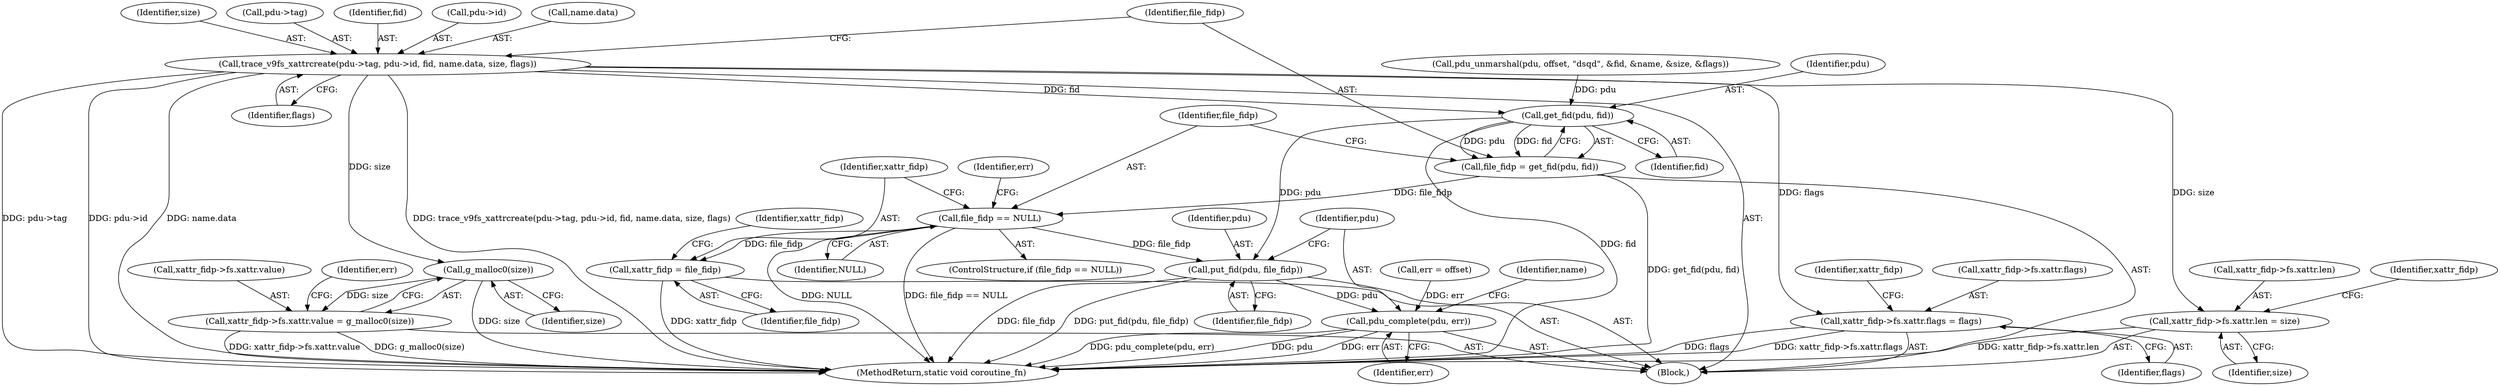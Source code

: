 digraph "0_qemu_ff55e94d23ae94c8628b0115320157c763eb3e06@API" {
"1000145" [label="(Call,trace_v9fs_xattrcreate(pdu->tag, pdu->id, fid, name.data, size, flags))"];
"1000160" [label="(Call,get_fid(pdu, fid))"];
"1000158" [label="(Call,file_fidp = get_fid(pdu, fid))"];
"1000164" [label="(Call,file_fidp == NULL)"];
"1000173" [label="(Call,xattr_fidp = file_fidp)"];
"1000249" [label="(Call,put_fid(pdu, file_fidp))"];
"1000252" [label="(Call,pdu_complete(pdu, err))"];
"1000190" [label="(Call,xattr_fidp->fs.xattr.len = size)"];
"1000199" [label="(Call,xattr_fidp->fs.xattr.flags = flags)"];
"1000244" [label="(Call,g_malloc0(size))"];
"1000236" [label="(Call,xattr_fidp->fs.xattr.value = g_malloc0(size))"];
"1000161" [label="(Identifier,pdu)"];
"1000164" [label="(Call,file_fidp == NULL)"];
"1000165" [label="(Identifier,file_fidp)"];
"1000159" [label="(Identifier,file_fidp)"];
"1000160" [label="(Call,get_fid(pdu, fid))"];
"1000149" [label="(Call,pdu->id)"];
"1000257" [label="(Identifier,name)"];
"1000191" [label="(Call,xattr_fidp->fs.xattr.len)"];
"1000153" [label="(Call,name.data)"];
"1000254" [label="(Identifier,err)"];
"1000258" [label="(MethodReturn,static void coroutine_fn)"];
"1000244" [label="(Call,g_malloc0(size))"];
"1000253" [label="(Identifier,pdu)"];
"1000163" [label="(ControlStructure,if (file_fidp == NULL))"];
"1000251" [label="(Identifier,file_fidp)"];
"1000203" [label="(Identifier,xattr_fidp)"];
"1000213" [label="(Identifier,xattr_fidp)"];
"1000173" [label="(Call,xattr_fidp = file_fidp)"];
"1000245" [label="(Identifier,size)"];
"1000156" [label="(Identifier,size)"];
"1000157" [label="(Identifier,flags)"];
"1000198" [label="(Identifier,size)"];
"1000236" [label="(Call,xattr_fidp->fs.xattr.value = g_malloc0(size))"];
"1000146" [label="(Call,pdu->tag)"];
"1000127" [label="(Call,pdu_unmarshal(pdu, offset, \"dsqd\", &fid, &name, &size, &flags))"];
"1000145" [label="(Call,trace_v9fs_xattrcreate(pdu->tag, pdu->id, fid, name.data, size, flags))"];
"1000166" [label="(Identifier,NULL)"];
"1000158" [label="(Call,file_fidp = get_fid(pdu, fid))"];
"1000250" [label="(Identifier,pdu)"];
"1000200" [label="(Call,xattr_fidp->fs.xattr.flags)"];
"1000152" [label="(Identifier,fid)"];
"1000246" [label="(Call,err = offset)"];
"1000190" [label="(Call,xattr_fidp->fs.xattr.len = size)"];
"1000207" [label="(Identifier,flags)"];
"1000103" [label="(Block,)"];
"1000199" [label="(Call,xattr_fidp->fs.xattr.flags = flags)"];
"1000162" [label="(Identifier,fid)"];
"1000178" [label="(Identifier,xattr_fidp)"];
"1000252" [label="(Call,pdu_complete(pdu, err))"];
"1000247" [label="(Identifier,err)"];
"1000169" [label="(Identifier,err)"];
"1000237" [label="(Call,xattr_fidp->fs.xattr.value)"];
"1000175" [label="(Identifier,file_fidp)"];
"1000249" [label="(Call,put_fid(pdu, file_fidp))"];
"1000174" [label="(Identifier,xattr_fidp)"];
"1000145" -> "1000103"  [label="AST: "];
"1000145" -> "1000157"  [label="CFG: "];
"1000146" -> "1000145"  [label="AST: "];
"1000149" -> "1000145"  [label="AST: "];
"1000152" -> "1000145"  [label="AST: "];
"1000153" -> "1000145"  [label="AST: "];
"1000156" -> "1000145"  [label="AST: "];
"1000157" -> "1000145"  [label="AST: "];
"1000159" -> "1000145"  [label="CFG: "];
"1000145" -> "1000258"  [label="DDG: pdu->id"];
"1000145" -> "1000258"  [label="DDG: name.data"];
"1000145" -> "1000258"  [label="DDG: trace_v9fs_xattrcreate(pdu->tag, pdu->id, fid, name.data, size, flags)"];
"1000145" -> "1000258"  [label="DDG: pdu->tag"];
"1000145" -> "1000160"  [label="DDG: fid"];
"1000145" -> "1000190"  [label="DDG: size"];
"1000145" -> "1000199"  [label="DDG: flags"];
"1000145" -> "1000244"  [label="DDG: size"];
"1000160" -> "1000158"  [label="AST: "];
"1000160" -> "1000162"  [label="CFG: "];
"1000161" -> "1000160"  [label="AST: "];
"1000162" -> "1000160"  [label="AST: "];
"1000158" -> "1000160"  [label="CFG: "];
"1000160" -> "1000258"  [label="DDG: fid"];
"1000160" -> "1000158"  [label="DDG: pdu"];
"1000160" -> "1000158"  [label="DDG: fid"];
"1000127" -> "1000160"  [label="DDG: pdu"];
"1000160" -> "1000249"  [label="DDG: pdu"];
"1000158" -> "1000103"  [label="AST: "];
"1000159" -> "1000158"  [label="AST: "];
"1000165" -> "1000158"  [label="CFG: "];
"1000158" -> "1000258"  [label="DDG: get_fid(pdu, fid)"];
"1000158" -> "1000164"  [label="DDG: file_fidp"];
"1000164" -> "1000163"  [label="AST: "];
"1000164" -> "1000166"  [label="CFG: "];
"1000165" -> "1000164"  [label="AST: "];
"1000166" -> "1000164"  [label="AST: "];
"1000169" -> "1000164"  [label="CFG: "];
"1000174" -> "1000164"  [label="CFG: "];
"1000164" -> "1000258"  [label="DDG: file_fidp == NULL"];
"1000164" -> "1000258"  [label="DDG: NULL"];
"1000164" -> "1000173"  [label="DDG: file_fidp"];
"1000164" -> "1000249"  [label="DDG: file_fidp"];
"1000173" -> "1000103"  [label="AST: "];
"1000173" -> "1000175"  [label="CFG: "];
"1000174" -> "1000173"  [label="AST: "];
"1000175" -> "1000173"  [label="AST: "];
"1000178" -> "1000173"  [label="CFG: "];
"1000173" -> "1000258"  [label="DDG: xattr_fidp"];
"1000249" -> "1000103"  [label="AST: "];
"1000249" -> "1000251"  [label="CFG: "];
"1000250" -> "1000249"  [label="AST: "];
"1000251" -> "1000249"  [label="AST: "];
"1000253" -> "1000249"  [label="CFG: "];
"1000249" -> "1000258"  [label="DDG: file_fidp"];
"1000249" -> "1000258"  [label="DDG: put_fid(pdu, file_fidp)"];
"1000249" -> "1000252"  [label="DDG: pdu"];
"1000252" -> "1000103"  [label="AST: "];
"1000252" -> "1000254"  [label="CFG: "];
"1000253" -> "1000252"  [label="AST: "];
"1000254" -> "1000252"  [label="AST: "];
"1000257" -> "1000252"  [label="CFG: "];
"1000252" -> "1000258"  [label="DDG: pdu"];
"1000252" -> "1000258"  [label="DDG: err"];
"1000252" -> "1000258"  [label="DDG: pdu_complete(pdu, err)"];
"1000246" -> "1000252"  [label="DDG: err"];
"1000190" -> "1000103"  [label="AST: "];
"1000190" -> "1000198"  [label="CFG: "];
"1000191" -> "1000190"  [label="AST: "];
"1000198" -> "1000190"  [label="AST: "];
"1000203" -> "1000190"  [label="CFG: "];
"1000190" -> "1000258"  [label="DDG: xattr_fidp->fs.xattr.len"];
"1000199" -> "1000103"  [label="AST: "];
"1000199" -> "1000207"  [label="CFG: "];
"1000200" -> "1000199"  [label="AST: "];
"1000207" -> "1000199"  [label="AST: "];
"1000213" -> "1000199"  [label="CFG: "];
"1000199" -> "1000258"  [label="DDG: xattr_fidp->fs.xattr.flags"];
"1000199" -> "1000258"  [label="DDG: flags"];
"1000244" -> "1000236"  [label="AST: "];
"1000244" -> "1000245"  [label="CFG: "];
"1000245" -> "1000244"  [label="AST: "];
"1000236" -> "1000244"  [label="CFG: "];
"1000244" -> "1000258"  [label="DDG: size"];
"1000244" -> "1000236"  [label="DDG: size"];
"1000236" -> "1000103"  [label="AST: "];
"1000237" -> "1000236"  [label="AST: "];
"1000247" -> "1000236"  [label="CFG: "];
"1000236" -> "1000258"  [label="DDG: xattr_fidp->fs.xattr.value"];
"1000236" -> "1000258"  [label="DDG: g_malloc0(size)"];
}
